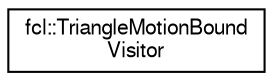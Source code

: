 digraph "Graphical Class Hierarchy"
{
  edge [fontname="FreeSans",fontsize="10",labelfontname="FreeSans",labelfontsize="10"];
  node [fontname="FreeSans",fontsize="10",shape=record];
  rankdir="LR";
  Node1 [label="fcl::TriangleMotionBound\lVisitor",height=0.2,width=0.4,color="black", fillcolor="white", style="filled",URL="$a00217.html"];
}
